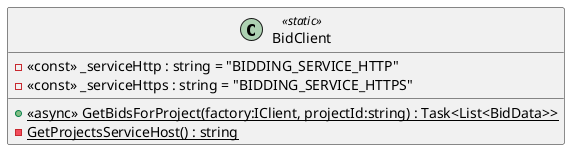@startuml
class BidClient <<static>> {
    - <<const>> _serviceHttp : string = "BIDDING_SERVICE_HTTP"
    - <<const>> _serviceHttps : string = "BIDDING_SERVICE_HTTPS"
    + {static} <<async>> GetBidsForProject(factory:IClient, projectId:string) : Task<List<BidData>>
    - {static} GetProjectsServiceHost() : string
}
@enduml
